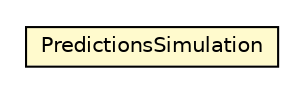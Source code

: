#!/usr/local/bin/dot
#
# Class diagram 
# Generated by UMLGraph version 5.2 (http://www.umlgraph.org/)
#

digraph G {
	edge [fontname="Helvetica",fontsize=10,labelfontname="Helvetica",labelfontsize=10];
	node [fontname="Helvetica",fontsize=10,shape=plaintext];
	nodesep=0.25;
	ranksep=0.5;
	// it.unica.foresee.tests.PredictionsSimulation
	c3907 [label=<<table title="it.unica.foresee.tests.PredictionsSimulation" border="0" cellborder="1" cellspacing="0" cellpadding="2" port="p" bgcolor="lemonChiffon" href="./PredictionsSimulation.html">
		<tr><td><table border="0" cellspacing="0" cellpadding="1">
<tr><td align="center" balign="center"> PredictionsSimulation </td></tr>
		</table></td></tr>
		</table>>, fontname="Helvetica", fontcolor="black", fontsize=10.0];
}

